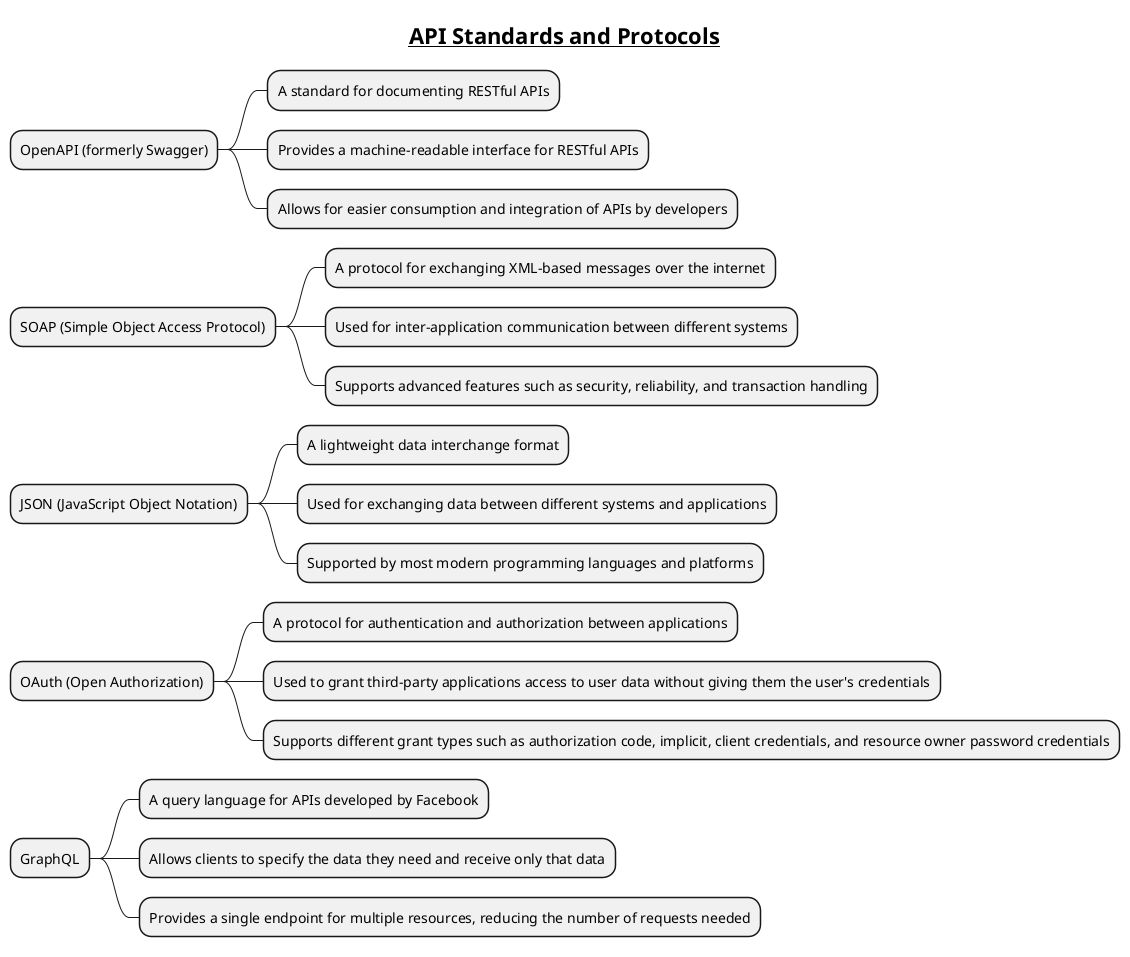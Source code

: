 @startmindmap
title = __API Standards and Protocols__

* OpenAPI (formerly Swagger)
** A standard for documenting RESTful APIs
** Provides a machine-readable interface for RESTful APIs
** Allows for easier consumption and integration of APIs by developers

* SOAP (Simple Object Access Protocol)
** A protocol for exchanging XML-based messages over the internet
** Used for inter-application communication between different systems
** Supports advanced features such as security, reliability, and transaction handling

* JSON (JavaScript Object Notation)
** A lightweight data interchange format
** Used for exchanging data between different systems and applications
** Supported by most modern programming languages and platforms

* OAuth (Open Authorization)
** A protocol for authentication and authorization between applications
** Used to grant third-party applications access to user data without giving them the user's credentials
** Supports different grant types such as authorization code, implicit, client credentials, and resource owner password credentials

* GraphQL
** A query language for APIs developed by Facebook
** Allows clients to specify the data they need and receive only that data
** Provides a single endpoint for multiple resources, reducing the number of requests needed

@endmindmap
